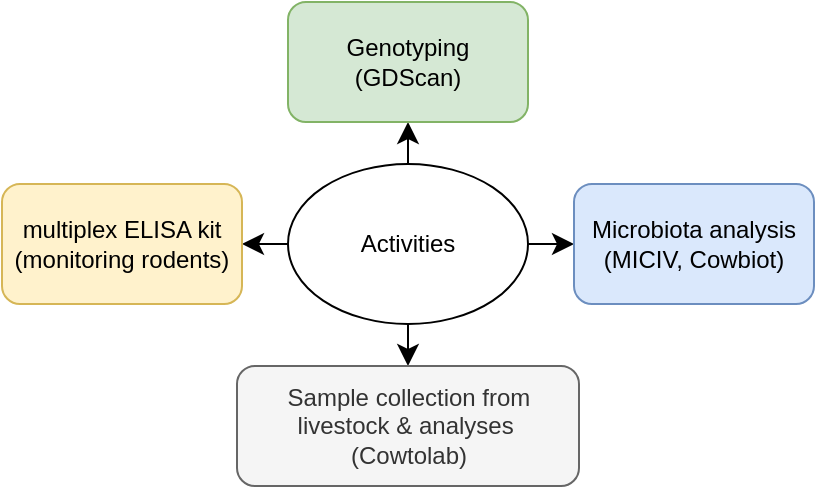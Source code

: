 <mxfile version="28.1.1">
  <diagram name="Page-1" id="URs0xQJa8ty2CtSBE3o2">
    <mxGraphModel dx="1755" dy="770" grid="0" gridSize="10" guides="1" tooltips="1" connect="1" arrows="1" fold="1" page="0" pageScale="1" pageWidth="827" pageHeight="1169" math="0" shadow="0">
      <root>
        <mxCell id="0" />
        <mxCell id="1" parent="0" />
        <mxCell id="pCeULkJlwhT8V0IKihhK-10" style="edgeStyle=none;curved=1;rounded=0;orthogonalLoop=1;jettySize=auto;html=1;exitX=0.5;exitY=1;exitDx=0;exitDy=0;entryX=0.5;entryY=0;entryDx=0;entryDy=0;fontSize=12;startSize=8;endSize=8;" parent="1" source="pCeULkJlwhT8V0IKihhK-1" target="pCeULkJlwhT8V0IKihhK-2" edge="1">
          <mxGeometry relative="1" as="geometry" />
        </mxCell>
        <mxCell id="pCeULkJlwhT8V0IKihhK-11" style="edgeStyle=none;curved=1;rounded=0;orthogonalLoop=1;jettySize=auto;html=1;exitX=0;exitY=0.5;exitDx=0;exitDy=0;entryX=1;entryY=0.5;entryDx=0;entryDy=0;fontSize=12;startSize=8;endSize=8;" parent="1" source="pCeULkJlwhT8V0IKihhK-1" target="pCeULkJlwhT8V0IKihhK-4" edge="1">
          <mxGeometry relative="1" as="geometry" />
        </mxCell>
        <mxCell id="pCeULkJlwhT8V0IKihhK-13" style="edgeStyle=none;curved=1;rounded=0;orthogonalLoop=1;jettySize=auto;html=1;exitX=0.5;exitY=0;exitDx=0;exitDy=0;entryX=0.5;entryY=1;entryDx=0;entryDy=0;fontSize=12;startSize=8;endSize=8;" parent="1" source="pCeULkJlwhT8V0IKihhK-1" target="pCeULkJlwhT8V0IKihhK-6" edge="1">
          <mxGeometry relative="1" as="geometry" />
        </mxCell>
        <mxCell id="pCeULkJlwhT8V0IKihhK-14" style="edgeStyle=none;curved=1;rounded=0;orthogonalLoop=1;jettySize=auto;html=1;exitX=1;exitY=0.5;exitDx=0;exitDy=0;entryX=0;entryY=0.5;entryDx=0;entryDy=0;fontSize=12;startSize=8;endSize=8;" parent="1" source="pCeULkJlwhT8V0IKihhK-1" target="pCeULkJlwhT8V0IKihhK-5" edge="1">
          <mxGeometry relative="1" as="geometry" />
        </mxCell>
        <mxCell id="pCeULkJlwhT8V0IKihhK-1" value="Activities" style="ellipse;whiteSpace=wrap;html=1;" parent="1" vertex="1">
          <mxGeometry x="140" y="160" width="120" height="80" as="geometry" />
        </mxCell>
        <mxCell id="pCeULkJlwhT8V0IKihhK-2" value="&lt;div&gt;Sample collection from livestock &amp;amp; analyses&amp;nbsp;&lt;/div&gt;&lt;div&gt;(Cowtolab)&lt;/div&gt;" style="rounded=1;whiteSpace=wrap;html=1;fillColor=#f5f5f5;fontColor=#333333;strokeColor=#666666;" parent="1" vertex="1">
          <mxGeometry x="114.5" y="261" width="171" height="60" as="geometry" />
        </mxCell>
        <mxCell id="pCeULkJlwhT8V0IKihhK-4" value="multiplex ELISA kit (monitoring rodents)" style="rounded=1;whiteSpace=wrap;html=1;fillColor=#fff2cc;strokeColor=#d6b656;" parent="1" vertex="1">
          <mxGeometry x="-3" y="170" width="120" height="60" as="geometry" />
        </mxCell>
        <mxCell id="pCeULkJlwhT8V0IKihhK-5" value="Microbiota analysis (MICIV, Cowbiot)" style="rounded=1;whiteSpace=wrap;html=1;fillColor=#dae8fc;strokeColor=#6c8ebf;" parent="1" vertex="1">
          <mxGeometry x="283" y="170" width="120" height="60" as="geometry" />
        </mxCell>
        <mxCell id="pCeULkJlwhT8V0IKihhK-6" value="Genotyping (GDScan)" style="rounded=1;whiteSpace=wrap;html=1;fillColor=#d5e8d4;strokeColor=#82b366;" parent="1" vertex="1">
          <mxGeometry x="140" y="79" width="120" height="60" as="geometry" />
        </mxCell>
      </root>
    </mxGraphModel>
  </diagram>
</mxfile>

